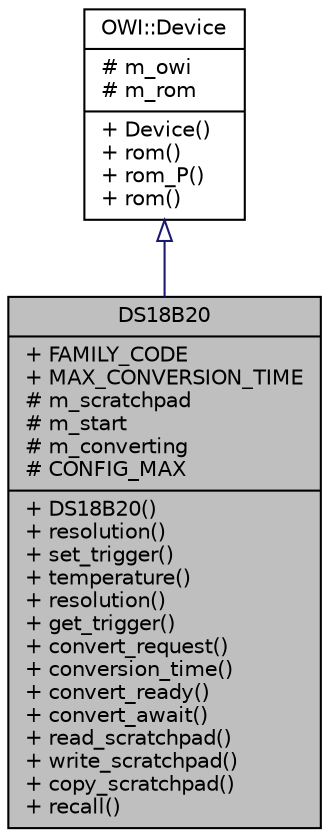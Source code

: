 digraph "DS18B20"
{
  edge [fontname="Helvetica",fontsize="10",labelfontname="Helvetica",labelfontsize="10"];
  node [fontname="Helvetica",fontsize="10",shape=record];
  Node1 [label="{DS18B20\n|+ FAMILY_CODE\l+ MAX_CONVERSION_TIME\l# m_scratchpad\l# m_start\l# m_converting\l# CONFIG_MAX\l|+ DS18B20()\l+ resolution()\l+ set_trigger()\l+ temperature()\l+ resolution()\l+ get_trigger()\l+ convert_request()\l+ conversion_time()\l+ convert_ready()\l+ convert_await()\l+ read_scratchpad()\l+ write_scratchpad()\l+ copy_scratchpad()\l+ recall()\l}",height=0.2,width=0.4,color="black", fillcolor="grey75", style="filled", fontcolor="black"];
  Node2 -> Node1 [dir="back",color="midnightblue",fontsize="10",style="solid",arrowtail="onormal",fontname="Helvetica"];
  Node2 [label="{OWI::Device\n|# m_owi\l# m_rom\l|+ Device()\l+ rom()\l+ rom_P()\l+ rom()\l}",height=0.2,width=0.4,color="black", fillcolor="white", style="filled",URL="$d0/d7f/classOWI_1_1Device.html"];
}
